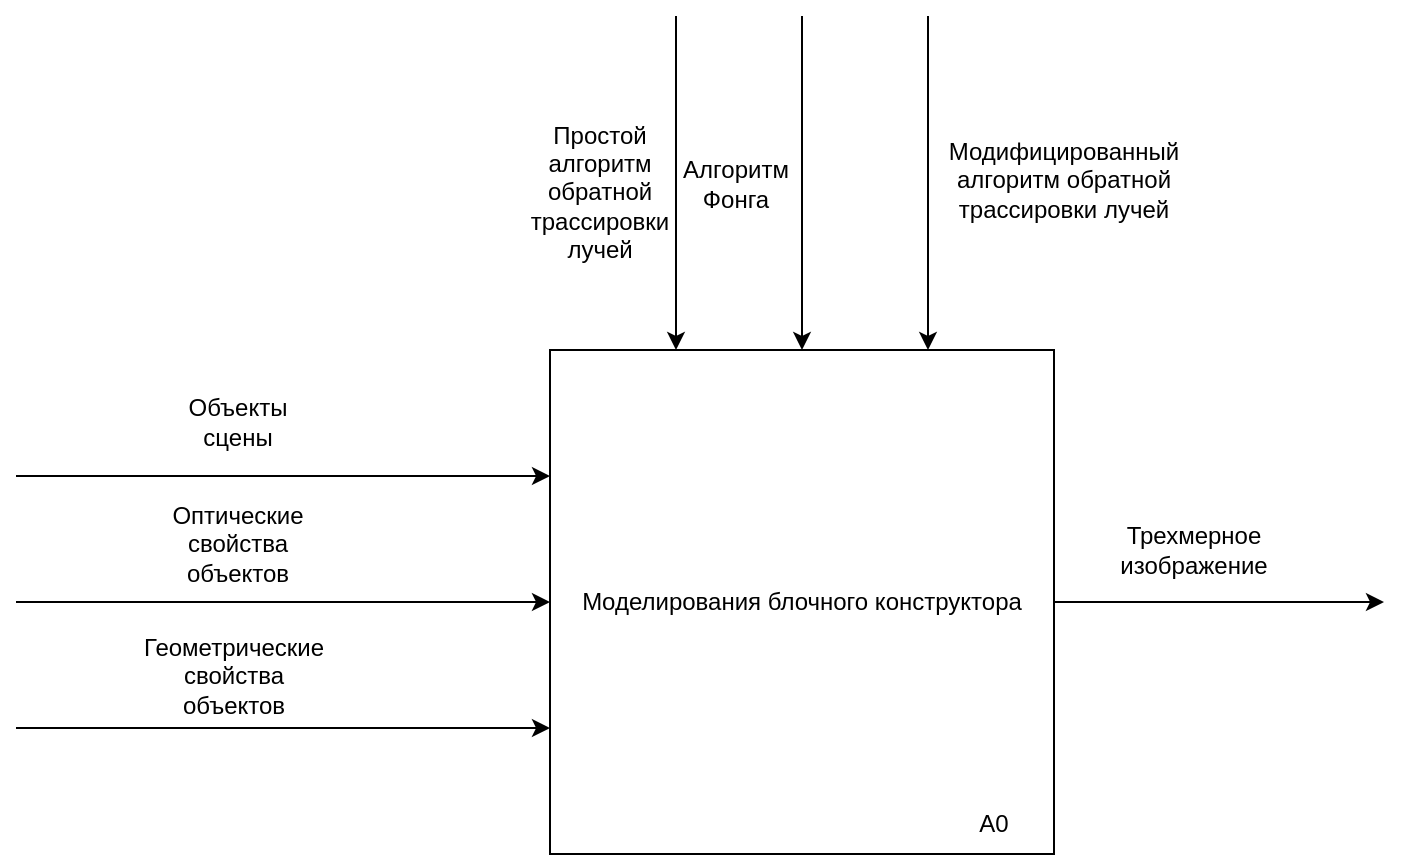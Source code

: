 <mxfile version="22.1.2" type="device">
  <diagram name="Page-1" id="HgN24H0Q-G9YsWbJ4oa6">
    <mxGraphModel dx="941" dy="644" grid="0" gridSize="10" guides="1" tooltips="1" connect="1" arrows="1" fold="1" page="0" pageScale="1" pageWidth="850" pageHeight="1100" math="0" shadow="0">
      <root>
        <mxCell id="0" />
        <mxCell id="1" parent="0" />
        <mxCell id="uenxgjseUSPWaY8yvuGS-1" value="Mоделирования блочного конструктора" style="whiteSpace=wrap;html=1;aspect=fixed;" parent="1" vertex="1">
          <mxGeometry x="501" y="321" width="252" height="252" as="geometry" />
        </mxCell>
        <mxCell id="uenxgjseUSPWaY8yvuGS-2" value="" style="endArrow=classic;html=1;rounded=0;entryX=0;entryY=0.5;entryDx=0;entryDy=0;exitX=1;exitY=0.5;exitDx=0;exitDy=0;" parent="1" target="uenxgjseUSPWaY8yvuGS-1" edge="1">
          <mxGeometry width="50" height="50" relative="1" as="geometry">
            <mxPoint x="234" y="447" as="sourcePoint" />
            <mxPoint x="634" y="428" as="targetPoint" />
          </mxGeometry>
        </mxCell>
        <mxCell id="uenxgjseUSPWaY8yvuGS-3" value="" style="endArrow=classic;html=1;rounded=0;entryX=0;entryY=0.25;entryDx=0;entryDy=0;exitX=1;exitY=0.25;exitDx=0;exitDy=0;" parent="1" target="uenxgjseUSPWaY8yvuGS-1" edge="1">
          <mxGeometry width="50" height="50" relative="1" as="geometry">
            <mxPoint x="234" y="384" as="sourcePoint" />
            <mxPoint x="634" y="428" as="targetPoint" />
          </mxGeometry>
        </mxCell>
        <mxCell id="uenxgjseUSPWaY8yvuGS-4" value="" style="endArrow=classic;html=1;rounded=0;entryX=0;entryY=0.75;entryDx=0;entryDy=0;exitX=1;exitY=0.75;exitDx=0;exitDy=0;" parent="1" target="uenxgjseUSPWaY8yvuGS-1" edge="1">
          <mxGeometry width="50" height="50" relative="1" as="geometry">
            <mxPoint x="234" y="510" as="sourcePoint" />
            <mxPoint x="634" y="428" as="targetPoint" />
          </mxGeometry>
        </mxCell>
        <mxCell id="uenxgjseUSPWaY8yvuGS-7" value="" style="endArrow=classic;html=1;rounded=0;entryX=0.25;entryY=0;entryDx=0;entryDy=0;exitX=0.25;exitY=1;exitDx=0;exitDy=0;" parent="1" target="uenxgjseUSPWaY8yvuGS-1" edge="1">
          <mxGeometry width="50" height="50" relative="1" as="geometry">
            <mxPoint x="564" y="154" as="sourcePoint" />
            <mxPoint x="634" y="428" as="targetPoint" />
          </mxGeometry>
        </mxCell>
        <mxCell id="uenxgjseUSPWaY8yvuGS-8" value="" style="endArrow=classic;html=1;rounded=0;entryX=0.5;entryY=0;entryDx=0;entryDy=0;exitX=0.5;exitY=1;exitDx=0;exitDy=0;" parent="1" target="uenxgjseUSPWaY8yvuGS-1" edge="1">
          <mxGeometry width="50" height="50" relative="1" as="geometry">
            <mxPoint x="627" y="154" as="sourcePoint" />
            <mxPoint x="634" y="428" as="targetPoint" />
          </mxGeometry>
        </mxCell>
        <mxCell id="uenxgjseUSPWaY8yvuGS-9" value="" style="endArrow=classic;html=1;rounded=0;entryX=0.75;entryY=0;entryDx=0;entryDy=0;exitX=0.75;exitY=1;exitDx=0;exitDy=0;" parent="1" target="uenxgjseUSPWaY8yvuGS-1" edge="1">
          <mxGeometry width="50" height="50" relative="1" as="geometry">
            <mxPoint x="690" y="154" as="sourcePoint" />
            <mxPoint x="814" y="296" as="targetPoint" />
          </mxGeometry>
        </mxCell>
        <mxCell id="uenxgjseUSPWaY8yvuGS-10" value="Алгоритм Фонга" style="text;html=1;strokeColor=none;fillColor=none;align=center;verticalAlign=middle;whiteSpace=wrap;rounded=0;" parent="1" vertex="1">
          <mxGeometry x="564" y="223" width="60" height="30" as="geometry" />
        </mxCell>
        <mxCell id="uenxgjseUSPWaY8yvuGS-11" value="Простой алгоритм обратной трассировки лучей" style="text;html=1;strokeColor=none;fillColor=none;align=center;verticalAlign=middle;whiteSpace=wrap;rounded=0;" parent="1" vertex="1">
          <mxGeometry x="496" y="221" width="60" height="41" as="geometry" />
        </mxCell>
        <mxCell id="uenxgjseUSPWaY8yvuGS-13" value="Модифицированный алгоритм обратной трассировки лучей" style="text;html=1;strokeColor=none;fillColor=none;align=center;verticalAlign=middle;whiteSpace=wrap;rounded=0;" parent="1" vertex="1">
          <mxGeometry x="728" y="221" width="60" height="30" as="geometry" />
        </mxCell>
        <mxCell id="uenxgjseUSPWaY8yvuGS-16" value="Объекты сцены" style="text;html=1;strokeColor=none;fillColor=none;align=center;verticalAlign=middle;whiteSpace=wrap;rounded=0;" parent="1" vertex="1">
          <mxGeometry x="315" y="342" width="60" height="30" as="geometry" />
        </mxCell>
        <mxCell id="uenxgjseUSPWaY8yvuGS-17" value="Оптические свойства объектов" style="text;html=1;strokeColor=none;fillColor=none;align=center;verticalAlign=middle;whiteSpace=wrap;rounded=0;" parent="1" vertex="1">
          <mxGeometry x="315" y="403" width="60" height="30" as="geometry" />
        </mxCell>
        <mxCell id="uenxgjseUSPWaY8yvuGS-18" value="Геометрические свойства объектов" style="text;html=1;strokeColor=none;fillColor=none;align=center;verticalAlign=middle;whiteSpace=wrap;rounded=0;" parent="1" vertex="1">
          <mxGeometry x="313" y="469" width="60" height="30" as="geometry" />
        </mxCell>
        <mxCell id="uenxgjseUSPWaY8yvuGS-21" value="" style="endArrow=classic;html=1;rounded=0;entryX=0;entryY=0.5;entryDx=0;entryDy=0;exitX=1;exitY=0.5;exitDx=0;exitDy=0;" parent="1" source="uenxgjseUSPWaY8yvuGS-1" edge="1">
          <mxGeometry width="50" height="50" relative="1" as="geometry">
            <mxPoint x="635" y="291" as="sourcePoint" />
            <mxPoint x="918" y="447" as="targetPoint" />
          </mxGeometry>
        </mxCell>
        <mxCell id="uenxgjseUSPWaY8yvuGS-22" value="Трехмернoe изображениe" style="text;html=1;strokeColor=none;fillColor=none;align=center;verticalAlign=middle;whiteSpace=wrap;rounded=0;" parent="1" vertex="1">
          <mxGeometry x="793" y="406" width="60" height="30" as="geometry" />
        </mxCell>
        <mxCell id="uenxgjseUSPWaY8yvuGS-23" value="А0" style="text;html=1;strokeColor=none;fillColor=none;align=center;verticalAlign=middle;whiteSpace=wrap;rounded=0;" parent="1" vertex="1">
          <mxGeometry x="693" y="543" width="60" height="30" as="geometry" />
        </mxCell>
      </root>
    </mxGraphModel>
  </diagram>
</mxfile>
